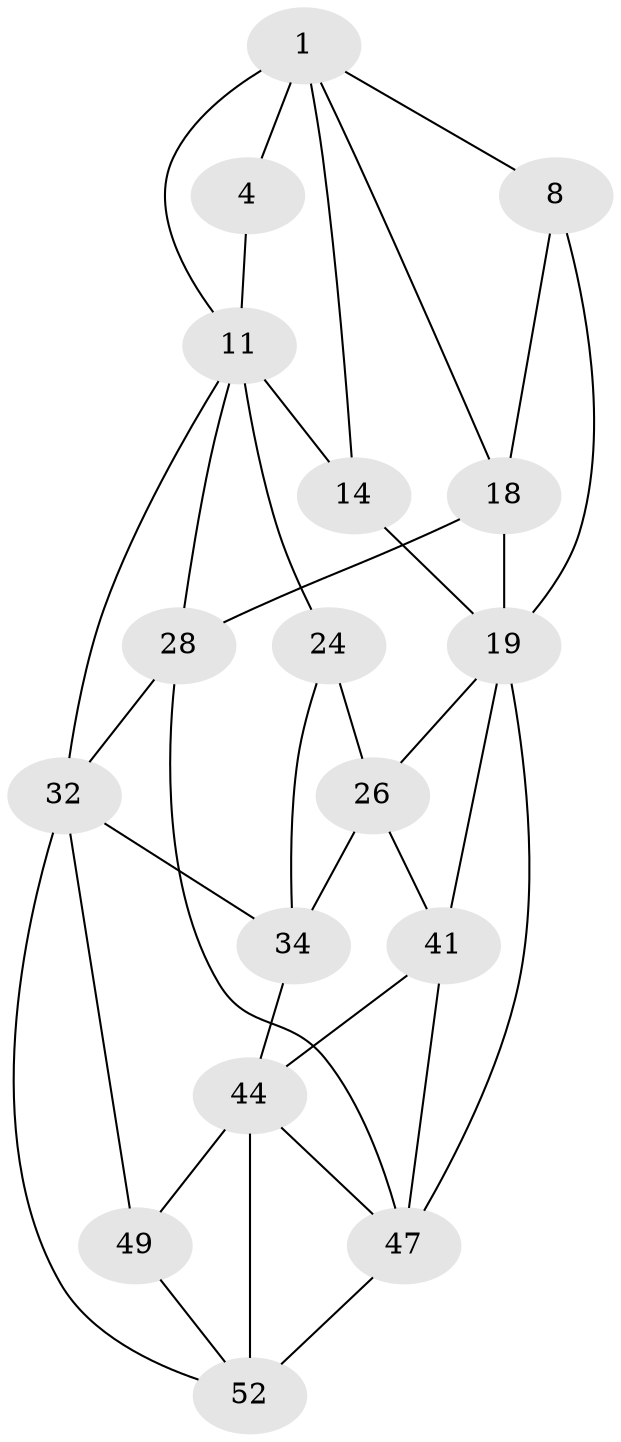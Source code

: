// original degree distribution, {3: 0.03571428571428571, 5: 0.4642857142857143, 6: 0.23214285714285715, 4: 0.26785714285714285}
// Generated by graph-tools (version 1.1) at 2025/21/03/04/25 18:21:17]
// undirected, 17 vertices, 35 edges
graph export_dot {
graph [start="1"]
  node [color=gray90,style=filled];
  1 [pos="+0.7017257875367743+0",super="+5+2"];
  4 [pos="+0.6387292109481061+0.052674306529325546",super="+7"];
  8 [pos="+0.9622541383579009+0",super="+17"];
  11 [pos="+0.5403445493276026+0.1357379362427827",super="+16+12"];
  14 [pos="+0.1910094756794755+0"];
  18 [pos="+0.8256666911601249+0.18161757228250927",super="+27"];
  19 [pos="+1+0",super="+20+30"];
  24 [pos="+0.3096881849515686+0.09619265296889883",super="+25"];
  26 [pos="+0+0.22422816723940361",super="+40"];
  28 [pos="+0.79868197630154+0.35623420926152133",super="+36+29"];
  32 [pos="+0.4418786070433937+0.49276385026065966",super="+38+33"];
  34 [pos="+0.3594935562133138+0.4940029898505991",super="+43+35"];
  41 [pos="+0+1"];
  44 [pos="+0.12892084705268053+0.6750091796173271",super="+45"];
  47 [pos="+1+0.882936368822532",super="+51+48"];
  49 [pos="+0.3819410971287411+0.813478502355179"];
  52 [pos="+0.6234981892975118+0.7187756432388291",super="+53+54"];
  1 -- 18;
  1 -- 8 [weight=2];
  1 -- 4 [weight=3];
  1 -- 14;
  1 -- 11;
  4 -- 11;
  8 -- 18;
  8 -- 19;
  11 -- 32;
  11 -- 24 [weight=2];
  11 -- 14;
  11 -- 28;
  14 -- 19;
  18 -- 28 [weight=2];
  18 -- 19;
  19 -- 41;
  19 -- 26;
  19 -- 47 [weight=2];
  24 -- 26;
  24 -- 34;
  26 -- 41;
  26 -- 34;
  28 -- 32;
  28 -- 47;
  32 -- 52;
  32 -- 49;
  32 -- 34;
  34 -- 44 [weight=3];
  41 -- 47;
  41 -- 44;
  44 -- 49;
  44 -- 47;
  44 -- 52 [weight=2];
  47 -- 52;
  49 -- 52;
}
